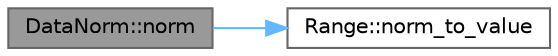 digraph "DataNorm::norm"
{
 // LATEX_PDF_SIZE
  bgcolor="transparent";
  edge [fontname=Helvetica,fontsize=10,labelfontname=Helvetica,labelfontsize=10];
  node [fontname=Helvetica,fontsize=10,shape=box,height=0.2,width=0.4];
  rankdir="LR";
  Node1 [label="DataNorm::norm",height=0.2,width=0.4,color="gray40", fillcolor="grey60", style="filled", fontcolor="black",tooltip=" "];
  Node1 -> Node2 [color="steelblue1",style="solid"];
  Node2 [label="Range::norm_to_value",height=0.2,width=0.4,color="grey40", fillcolor="white", style="filled",URL="$class_range.html#a77974dbd35639f9c754fa013f2f82be4",tooltip="Map a normalized number to a value within the range limits."];
}
